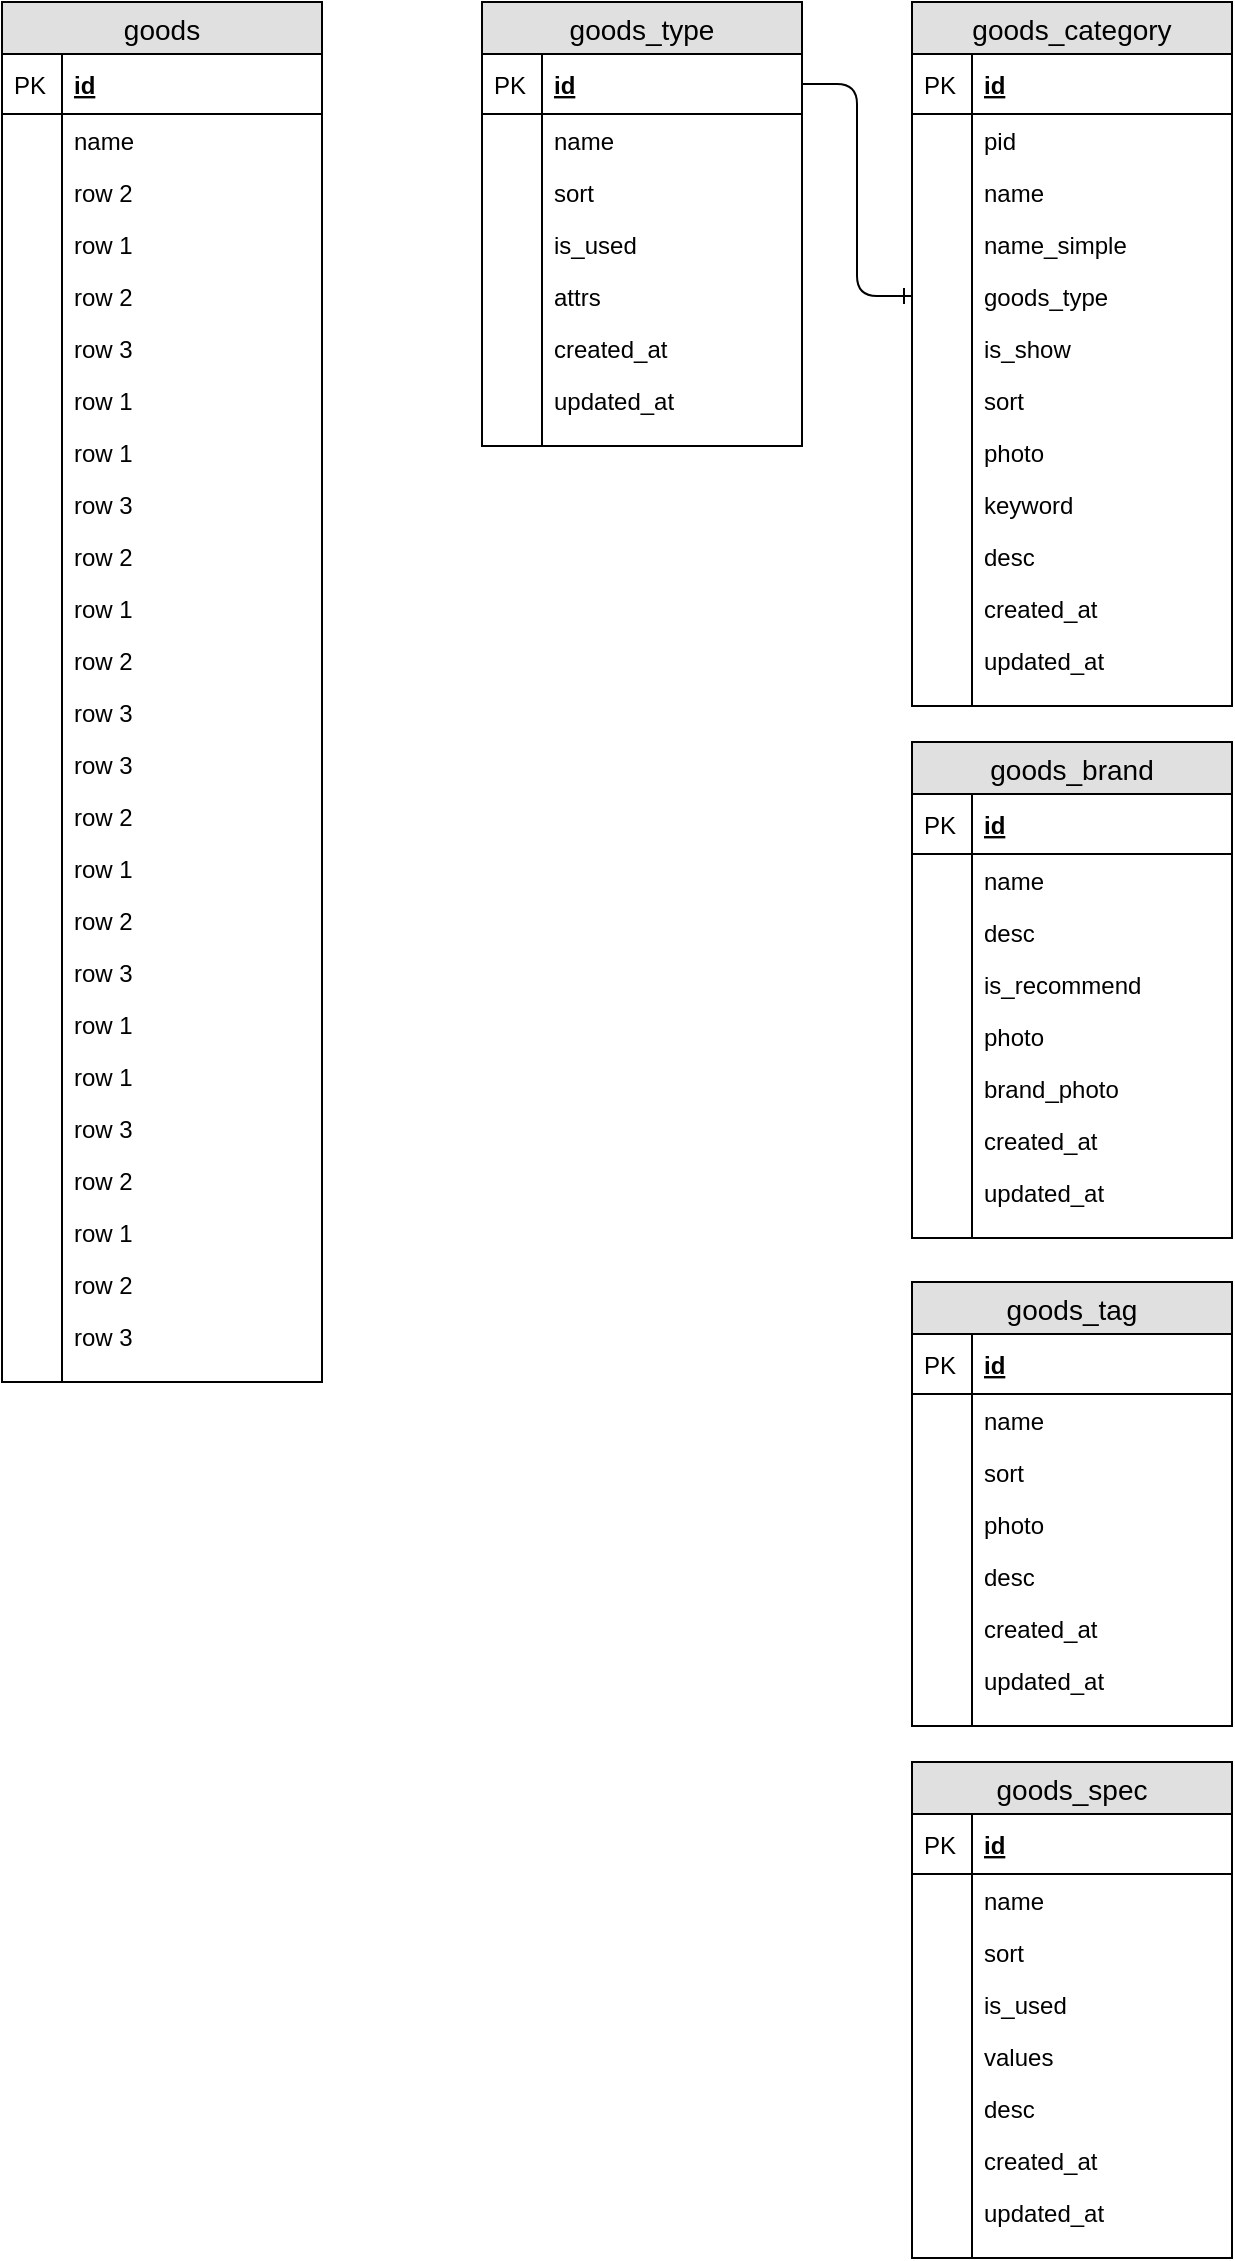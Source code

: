 <mxfile version="10.7.5" type="github"><diagram id="UWsbK4zWMXOetp3OniQC" name="Page-1"><mxGraphModel dx="2038" dy="1133" grid="1" gridSize="10" guides="1" tooltips="1" connect="1" arrows="1" fold="1" page="1" pageScale="1" pageWidth="827" pageHeight="1169" math="0" shadow="0"><root><mxCell id="0"/><mxCell id="1" parent="0"/><mxCell id="0C8YB0pioImRpFyu9dRw-1" value="goods_category" style="swimlane;fontStyle=0;childLayout=stackLayout;horizontal=1;startSize=26;fillColor=#e0e0e0;horizontalStack=0;resizeParent=1;resizeParentMax=0;resizeLast=0;collapsible=1;marginBottom=0;swimlaneFillColor=#ffffff;align=center;fontSize=14;" vertex="1" parent="1"><mxGeometry x="655" y="19" width="160" height="352" as="geometry"/></mxCell><mxCell id="0C8YB0pioImRpFyu9dRw-2" value="id" style="shape=partialRectangle;top=0;left=0;right=0;bottom=1;align=left;verticalAlign=middle;fillColor=none;spacingLeft=34;spacingRight=4;overflow=hidden;rotatable=0;points=[[0,0.5],[1,0.5]];portConstraint=eastwest;dropTarget=0;fontStyle=5;fontSize=12;" vertex="1" parent="0C8YB0pioImRpFyu9dRw-1"><mxGeometry y="26" width="160" height="30" as="geometry"/></mxCell><mxCell id="0C8YB0pioImRpFyu9dRw-3" value="PK" style="shape=partialRectangle;top=0;left=0;bottom=0;fillColor=none;align=left;verticalAlign=middle;spacingLeft=4;spacingRight=4;overflow=hidden;rotatable=0;points=[];portConstraint=eastwest;part=1;fontSize=12;" vertex="1" connectable="0" parent="0C8YB0pioImRpFyu9dRw-2"><mxGeometry width="30" height="30" as="geometry"/></mxCell><mxCell id="0C8YB0pioImRpFyu9dRw-4" value="pid" style="shape=partialRectangle;top=0;left=0;right=0;bottom=0;align=left;verticalAlign=top;fillColor=none;spacingLeft=34;spacingRight=4;overflow=hidden;rotatable=0;points=[[0,0.5],[1,0.5]];portConstraint=eastwest;dropTarget=0;fontSize=12;" vertex="1" parent="0C8YB0pioImRpFyu9dRw-1"><mxGeometry y="56" width="160" height="26" as="geometry"/></mxCell><mxCell id="0C8YB0pioImRpFyu9dRw-5" value="" style="shape=partialRectangle;top=0;left=0;bottom=0;fillColor=none;align=left;verticalAlign=top;spacingLeft=4;spacingRight=4;overflow=hidden;rotatable=0;points=[];portConstraint=eastwest;part=1;fontSize=12;" vertex="1" connectable="0" parent="0C8YB0pioImRpFyu9dRw-4"><mxGeometry width="30" height="26" as="geometry"/></mxCell><mxCell id="0C8YB0pioImRpFyu9dRw-12" value="name" style="shape=partialRectangle;top=0;left=0;right=0;bottom=0;align=left;verticalAlign=top;fillColor=none;spacingLeft=34;spacingRight=4;overflow=hidden;rotatable=0;points=[[0,0.5],[1,0.5]];portConstraint=eastwest;dropTarget=0;fontSize=12;" vertex="1" parent="0C8YB0pioImRpFyu9dRw-1"><mxGeometry y="82" width="160" height="26" as="geometry"/></mxCell><mxCell id="0C8YB0pioImRpFyu9dRw-13" value="" style="shape=partialRectangle;top=0;left=0;bottom=0;fillColor=none;align=left;verticalAlign=top;spacingLeft=4;spacingRight=4;overflow=hidden;rotatable=0;points=[];portConstraint=eastwest;part=1;fontSize=12;" vertex="1" connectable="0" parent="0C8YB0pioImRpFyu9dRw-12"><mxGeometry width="30" height="26" as="geometry"/></mxCell><mxCell id="0C8YB0pioImRpFyu9dRw-18" value="name_simple" style="shape=partialRectangle;top=0;left=0;right=0;bottom=0;align=left;verticalAlign=top;fillColor=none;spacingLeft=34;spacingRight=4;overflow=hidden;rotatable=0;points=[[0,0.5],[1,0.5]];portConstraint=eastwest;dropTarget=0;fontSize=12;" vertex="1" parent="0C8YB0pioImRpFyu9dRw-1"><mxGeometry y="108" width="160" height="26" as="geometry"/></mxCell><mxCell id="0C8YB0pioImRpFyu9dRw-19" value="" style="shape=partialRectangle;top=0;left=0;bottom=0;fillColor=none;align=left;verticalAlign=top;spacingLeft=4;spacingRight=4;overflow=hidden;rotatable=0;points=[];portConstraint=eastwest;part=1;fontSize=12;" vertex="1" connectable="0" parent="0C8YB0pioImRpFyu9dRw-18"><mxGeometry width="30" height="26" as="geometry"/></mxCell><mxCell id="0C8YB0pioImRpFyu9dRw-20" value="goods_type" style="shape=partialRectangle;top=0;left=0;right=0;bottom=0;align=left;verticalAlign=top;fillColor=none;spacingLeft=34;spacingRight=4;overflow=hidden;rotatable=0;points=[[0,0.5],[1,0.5]];portConstraint=eastwest;dropTarget=0;fontSize=12;" vertex="1" parent="0C8YB0pioImRpFyu9dRw-1"><mxGeometry y="134" width="160" height="26" as="geometry"/></mxCell><mxCell id="0C8YB0pioImRpFyu9dRw-21" value="" style="shape=partialRectangle;top=0;left=0;bottom=0;fillColor=none;align=left;verticalAlign=top;spacingLeft=4;spacingRight=4;overflow=hidden;rotatable=0;points=[];portConstraint=eastwest;part=1;fontSize=12;" vertex="1" connectable="0" parent="0C8YB0pioImRpFyu9dRw-20"><mxGeometry width="30" height="26" as="geometry"/></mxCell><mxCell id="0C8YB0pioImRpFyu9dRw-26" value="is_show" style="shape=partialRectangle;top=0;left=0;right=0;bottom=0;align=left;verticalAlign=top;fillColor=none;spacingLeft=34;spacingRight=4;overflow=hidden;rotatable=0;points=[[0,0.5],[1,0.5]];portConstraint=eastwest;dropTarget=0;fontSize=12;" vertex="1" parent="0C8YB0pioImRpFyu9dRw-1"><mxGeometry y="160" width="160" height="26" as="geometry"/></mxCell><mxCell id="0C8YB0pioImRpFyu9dRw-27" value="" style="shape=partialRectangle;top=0;left=0;bottom=0;fillColor=none;align=left;verticalAlign=top;spacingLeft=4;spacingRight=4;overflow=hidden;rotatable=0;points=[];portConstraint=eastwest;part=1;fontSize=12;" vertex="1" connectable="0" parent="0C8YB0pioImRpFyu9dRw-26"><mxGeometry width="30" height="26" as="geometry"/></mxCell><mxCell id="0C8YB0pioImRpFyu9dRw-24" value="sort" style="shape=partialRectangle;top=0;left=0;right=0;bottom=0;align=left;verticalAlign=top;fillColor=none;spacingLeft=34;spacingRight=4;overflow=hidden;rotatable=0;points=[[0,0.5],[1,0.5]];portConstraint=eastwest;dropTarget=0;fontSize=12;" vertex="1" parent="0C8YB0pioImRpFyu9dRw-1"><mxGeometry y="186" width="160" height="26" as="geometry"/></mxCell><mxCell id="0C8YB0pioImRpFyu9dRw-25" value="" style="shape=partialRectangle;top=0;left=0;bottom=0;fillColor=none;align=left;verticalAlign=top;spacingLeft=4;spacingRight=4;overflow=hidden;rotatable=0;points=[];portConstraint=eastwest;part=1;fontSize=12;" vertex="1" connectable="0" parent="0C8YB0pioImRpFyu9dRw-24"><mxGeometry width="30" height="26" as="geometry"/></mxCell><mxCell id="0C8YB0pioImRpFyu9dRw-22" value="photo" style="shape=partialRectangle;top=0;left=0;right=0;bottom=0;align=left;verticalAlign=top;fillColor=none;spacingLeft=34;spacingRight=4;overflow=hidden;rotatable=0;points=[[0,0.5],[1,0.5]];portConstraint=eastwest;dropTarget=0;fontSize=12;" vertex="1" parent="0C8YB0pioImRpFyu9dRw-1"><mxGeometry y="212" width="160" height="26" as="geometry"/></mxCell><mxCell id="0C8YB0pioImRpFyu9dRw-23" value="" style="shape=partialRectangle;top=0;left=0;bottom=0;fillColor=none;align=left;verticalAlign=top;spacingLeft=4;spacingRight=4;overflow=hidden;rotatable=0;points=[];portConstraint=eastwest;part=1;fontSize=12;" vertex="1" connectable="0" parent="0C8YB0pioImRpFyu9dRw-22"><mxGeometry width="30" height="26" as="geometry"/></mxCell><mxCell id="0C8YB0pioImRpFyu9dRw-16" value="keyword" style="shape=partialRectangle;top=0;left=0;right=0;bottom=0;align=left;verticalAlign=top;fillColor=none;spacingLeft=34;spacingRight=4;overflow=hidden;rotatable=0;points=[[0,0.5],[1,0.5]];portConstraint=eastwest;dropTarget=0;fontSize=12;" vertex="1" parent="0C8YB0pioImRpFyu9dRw-1"><mxGeometry y="238" width="160" height="26" as="geometry"/></mxCell><mxCell id="0C8YB0pioImRpFyu9dRw-17" value="" style="shape=partialRectangle;top=0;left=0;bottom=0;fillColor=none;align=left;verticalAlign=top;spacingLeft=4;spacingRight=4;overflow=hidden;rotatable=0;points=[];portConstraint=eastwest;part=1;fontSize=12;" vertex="1" connectable="0" parent="0C8YB0pioImRpFyu9dRw-16"><mxGeometry width="30" height="26" as="geometry"/></mxCell><mxCell id="0C8YB0pioImRpFyu9dRw-14" value="desc" style="shape=partialRectangle;top=0;left=0;right=0;bottom=0;align=left;verticalAlign=top;fillColor=none;spacingLeft=34;spacingRight=4;overflow=hidden;rotatable=0;points=[[0,0.5],[1,0.5]];portConstraint=eastwest;dropTarget=0;fontSize=12;" vertex="1" parent="0C8YB0pioImRpFyu9dRw-1"><mxGeometry y="264" width="160" height="26" as="geometry"/></mxCell><mxCell id="0C8YB0pioImRpFyu9dRw-15" value="" style="shape=partialRectangle;top=0;left=0;bottom=0;fillColor=none;align=left;verticalAlign=top;spacingLeft=4;spacingRight=4;overflow=hidden;rotatable=0;points=[];portConstraint=eastwest;part=1;fontSize=12;" vertex="1" connectable="0" parent="0C8YB0pioImRpFyu9dRw-14"><mxGeometry width="30" height="26" as="geometry"/></mxCell><mxCell id="0C8YB0pioImRpFyu9dRw-6" value="created_at" style="shape=partialRectangle;top=0;left=0;right=0;bottom=0;align=left;verticalAlign=top;fillColor=none;spacingLeft=34;spacingRight=4;overflow=hidden;rotatable=0;points=[[0,0.5],[1,0.5]];portConstraint=eastwest;dropTarget=0;fontSize=12;" vertex="1" parent="0C8YB0pioImRpFyu9dRw-1"><mxGeometry y="290" width="160" height="26" as="geometry"/></mxCell><mxCell id="0C8YB0pioImRpFyu9dRw-7" value="" style="shape=partialRectangle;top=0;left=0;bottom=0;fillColor=none;align=left;verticalAlign=top;spacingLeft=4;spacingRight=4;overflow=hidden;rotatable=0;points=[];portConstraint=eastwest;part=1;fontSize=12;" vertex="1" connectable="0" parent="0C8YB0pioImRpFyu9dRw-6"><mxGeometry width="30" height="26" as="geometry"/></mxCell><mxCell id="0C8YB0pioImRpFyu9dRw-8" value="updated_at" style="shape=partialRectangle;top=0;left=0;right=0;bottom=0;align=left;verticalAlign=top;fillColor=none;spacingLeft=34;spacingRight=4;overflow=hidden;rotatable=0;points=[[0,0.5],[1,0.5]];portConstraint=eastwest;dropTarget=0;fontSize=12;" vertex="1" parent="0C8YB0pioImRpFyu9dRw-1"><mxGeometry y="316" width="160" height="26" as="geometry"/></mxCell><mxCell id="0C8YB0pioImRpFyu9dRw-9" value="" style="shape=partialRectangle;top=0;left=0;bottom=0;fillColor=none;align=left;verticalAlign=top;spacingLeft=4;spacingRight=4;overflow=hidden;rotatable=0;points=[];portConstraint=eastwest;part=1;fontSize=12;" vertex="1" connectable="0" parent="0C8YB0pioImRpFyu9dRw-8"><mxGeometry width="30" height="26" as="geometry"/></mxCell><mxCell id="0C8YB0pioImRpFyu9dRw-10" value="" style="shape=partialRectangle;top=0;left=0;right=0;bottom=0;align=left;verticalAlign=top;fillColor=none;spacingLeft=34;spacingRight=4;overflow=hidden;rotatable=0;points=[[0,0.5],[1,0.5]];portConstraint=eastwest;dropTarget=0;fontSize=12;" vertex="1" parent="0C8YB0pioImRpFyu9dRw-1"><mxGeometry y="342" width="160" height="10" as="geometry"/></mxCell><mxCell id="0C8YB0pioImRpFyu9dRw-11" value="" style="shape=partialRectangle;top=0;left=0;bottom=0;fillColor=none;align=left;verticalAlign=top;spacingLeft=4;spacingRight=4;overflow=hidden;rotatable=0;points=[];portConstraint=eastwest;part=1;fontSize=12;" vertex="1" connectable="0" parent="0C8YB0pioImRpFyu9dRw-10"><mxGeometry width="30" height="10" as="geometry"/></mxCell><mxCell id="0C8YB0pioImRpFyu9dRw-28" value="goods_brand" style="swimlane;fontStyle=0;childLayout=stackLayout;horizontal=1;startSize=26;fillColor=#e0e0e0;horizontalStack=0;resizeParent=1;resizeParentMax=0;resizeLast=0;collapsible=1;marginBottom=0;swimlaneFillColor=#ffffff;align=center;fontSize=14;" vertex="1" parent="1"><mxGeometry x="655" y="389" width="160" height="248" as="geometry"/></mxCell><mxCell id="0C8YB0pioImRpFyu9dRw-29" value="id" style="shape=partialRectangle;top=0;left=0;right=0;bottom=1;align=left;verticalAlign=middle;fillColor=none;spacingLeft=34;spacingRight=4;overflow=hidden;rotatable=0;points=[[0,0.5],[1,0.5]];portConstraint=eastwest;dropTarget=0;fontStyle=5;fontSize=12;" vertex="1" parent="0C8YB0pioImRpFyu9dRw-28"><mxGeometry y="26" width="160" height="30" as="geometry"/></mxCell><mxCell id="0C8YB0pioImRpFyu9dRw-30" value="PK" style="shape=partialRectangle;top=0;left=0;bottom=0;fillColor=none;align=left;verticalAlign=middle;spacingLeft=4;spacingRight=4;overflow=hidden;rotatable=0;points=[];portConstraint=eastwest;part=1;fontSize=12;" vertex="1" connectable="0" parent="0C8YB0pioImRpFyu9dRw-29"><mxGeometry width="30" height="30" as="geometry"/></mxCell><mxCell id="0C8YB0pioImRpFyu9dRw-31" value="name" style="shape=partialRectangle;top=0;left=0;right=0;bottom=0;align=left;verticalAlign=top;fillColor=none;spacingLeft=34;spacingRight=4;overflow=hidden;rotatable=0;points=[[0,0.5],[1,0.5]];portConstraint=eastwest;dropTarget=0;fontSize=12;" vertex="1" parent="0C8YB0pioImRpFyu9dRw-28"><mxGeometry y="56" width="160" height="26" as="geometry"/></mxCell><mxCell id="0C8YB0pioImRpFyu9dRw-32" value="" style="shape=partialRectangle;top=0;left=0;bottom=0;fillColor=none;align=left;verticalAlign=top;spacingLeft=4;spacingRight=4;overflow=hidden;rotatable=0;points=[];portConstraint=eastwest;part=1;fontSize=12;" vertex="1" connectable="0" parent="0C8YB0pioImRpFyu9dRw-31"><mxGeometry width="30" height="26" as="geometry"/></mxCell><mxCell id="0C8YB0pioImRpFyu9dRw-39" value="desc" style="shape=partialRectangle;top=0;left=0;right=0;bottom=0;align=left;verticalAlign=top;fillColor=none;spacingLeft=34;spacingRight=4;overflow=hidden;rotatable=0;points=[[0,0.5],[1,0.5]];portConstraint=eastwest;dropTarget=0;fontSize=12;" vertex="1" parent="0C8YB0pioImRpFyu9dRw-28"><mxGeometry y="82" width="160" height="26" as="geometry"/></mxCell><mxCell id="0C8YB0pioImRpFyu9dRw-40" value="" style="shape=partialRectangle;top=0;left=0;bottom=0;fillColor=none;align=left;verticalAlign=top;spacingLeft=4;spacingRight=4;overflow=hidden;rotatable=0;points=[];portConstraint=eastwest;part=1;fontSize=12;" vertex="1" connectable="0" parent="0C8YB0pioImRpFyu9dRw-39"><mxGeometry width="30" height="26" as="geometry"/></mxCell><mxCell id="0C8YB0pioImRpFyu9dRw-41" value="is_recommend" style="shape=partialRectangle;top=0;left=0;right=0;bottom=0;align=left;verticalAlign=top;fillColor=none;spacingLeft=34;spacingRight=4;overflow=hidden;rotatable=0;points=[[0,0.5],[1,0.5]];portConstraint=eastwest;dropTarget=0;fontSize=12;" vertex="1" parent="0C8YB0pioImRpFyu9dRw-28"><mxGeometry y="108" width="160" height="26" as="geometry"/></mxCell><mxCell id="0C8YB0pioImRpFyu9dRw-42" value="" style="shape=partialRectangle;top=0;left=0;bottom=0;fillColor=none;align=left;verticalAlign=top;spacingLeft=4;spacingRight=4;overflow=hidden;rotatable=0;points=[];portConstraint=eastwest;part=1;fontSize=12;" vertex="1" connectable="0" parent="0C8YB0pioImRpFyu9dRw-41"><mxGeometry width="30" height="26" as="geometry"/></mxCell><mxCell id="0C8YB0pioImRpFyu9dRw-43" value="photo" style="shape=partialRectangle;top=0;left=0;right=0;bottom=0;align=left;verticalAlign=top;fillColor=none;spacingLeft=34;spacingRight=4;overflow=hidden;rotatable=0;points=[[0,0.5],[1,0.5]];portConstraint=eastwest;dropTarget=0;fontSize=12;" vertex="1" parent="0C8YB0pioImRpFyu9dRw-28"><mxGeometry y="134" width="160" height="26" as="geometry"/></mxCell><mxCell id="0C8YB0pioImRpFyu9dRw-44" value="" style="shape=partialRectangle;top=0;left=0;bottom=0;fillColor=none;align=left;verticalAlign=top;spacingLeft=4;spacingRight=4;overflow=hidden;rotatable=0;points=[];portConstraint=eastwest;part=1;fontSize=12;" vertex="1" connectable="0" parent="0C8YB0pioImRpFyu9dRw-43"><mxGeometry width="30" height="26" as="geometry"/></mxCell><mxCell id="0C8YB0pioImRpFyu9dRw-45" value="brand_photo" style="shape=partialRectangle;top=0;left=0;right=0;bottom=0;align=left;verticalAlign=top;fillColor=none;spacingLeft=34;spacingRight=4;overflow=hidden;rotatable=0;points=[[0,0.5],[1,0.5]];portConstraint=eastwest;dropTarget=0;fontSize=12;" vertex="1" parent="0C8YB0pioImRpFyu9dRw-28"><mxGeometry y="160" width="160" height="26" as="geometry"/></mxCell><mxCell id="0C8YB0pioImRpFyu9dRw-46" value="" style="shape=partialRectangle;top=0;left=0;bottom=0;fillColor=none;align=left;verticalAlign=top;spacingLeft=4;spacingRight=4;overflow=hidden;rotatable=0;points=[];portConstraint=eastwest;part=1;fontSize=12;" vertex="1" connectable="0" parent="0C8YB0pioImRpFyu9dRw-45"><mxGeometry width="30" height="26" as="geometry"/></mxCell><mxCell id="0C8YB0pioImRpFyu9dRw-33" value="created_at" style="shape=partialRectangle;top=0;left=0;right=0;bottom=0;align=left;verticalAlign=top;fillColor=none;spacingLeft=34;spacingRight=4;overflow=hidden;rotatable=0;points=[[0,0.5],[1,0.5]];portConstraint=eastwest;dropTarget=0;fontSize=12;" vertex="1" parent="0C8YB0pioImRpFyu9dRw-28"><mxGeometry y="186" width="160" height="26" as="geometry"/></mxCell><mxCell id="0C8YB0pioImRpFyu9dRw-34" value="" style="shape=partialRectangle;top=0;left=0;bottom=0;fillColor=none;align=left;verticalAlign=top;spacingLeft=4;spacingRight=4;overflow=hidden;rotatable=0;points=[];portConstraint=eastwest;part=1;fontSize=12;" vertex="1" connectable="0" parent="0C8YB0pioImRpFyu9dRw-33"><mxGeometry width="30" height="26" as="geometry"/></mxCell><mxCell id="0C8YB0pioImRpFyu9dRw-35" value="updated_at" style="shape=partialRectangle;top=0;left=0;right=0;bottom=0;align=left;verticalAlign=top;fillColor=none;spacingLeft=34;spacingRight=4;overflow=hidden;rotatable=0;points=[[0,0.5],[1,0.5]];portConstraint=eastwest;dropTarget=0;fontSize=12;" vertex="1" parent="0C8YB0pioImRpFyu9dRw-28"><mxGeometry y="212" width="160" height="26" as="geometry"/></mxCell><mxCell id="0C8YB0pioImRpFyu9dRw-36" value="" style="shape=partialRectangle;top=0;left=0;bottom=0;fillColor=none;align=left;verticalAlign=top;spacingLeft=4;spacingRight=4;overflow=hidden;rotatable=0;points=[];portConstraint=eastwest;part=1;fontSize=12;" vertex="1" connectable="0" parent="0C8YB0pioImRpFyu9dRw-35"><mxGeometry width="30" height="26" as="geometry"/></mxCell><mxCell id="0C8YB0pioImRpFyu9dRw-37" value="" style="shape=partialRectangle;top=0;left=0;right=0;bottom=0;align=left;verticalAlign=top;fillColor=none;spacingLeft=34;spacingRight=4;overflow=hidden;rotatable=0;points=[[0,0.5],[1,0.5]];portConstraint=eastwest;dropTarget=0;fontSize=12;" vertex="1" parent="0C8YB0pioImRpFyu9dRw-28"><mxGeometry y="238" width="160" height="10" as="geometry"/></mxCell><mxCell id="0C8YB0pioImRpFyu9dRw-38" value="" style="shape=partialRectangle;top=0;left=0;bottom=0;fillColor=none;align=left;verticalAlign=top;spacingLeft=4;spacingRight=4;overflow=hidden;rotatable=0;points=[];portConstraint=eastwest;part=1;fontSize=12;" vertex="1" connectable="0" parent="0C8YB0pioImRpFyu9dRw-37"><mxGeometry width="30" height="10" as="geometry"/></mxCell><mxCell id="0C8YB0pioImRpFyu9dRw-47" value="goods_tag" style="swimlane;fontStyle=0;childLayout=stackLayout;horizontal=1;startSize=26;fillColor=#e0e0e0;horizontalStack=0;resizeParent=1;resizeParentMax=0;resizeLast=0;collapsible=1;marginBottom=0;swimlaneFillColor=#ffffff;align=center;fontSize=14;" vertex="1" parent="1"><mxGeometry x="655" y="659" width="160" height="222" as="geometry"/></mxCell><mxCell id="0C8YB0pioImRpFyu9dRw-48" value="id" style="shape=partialRectangle;top=0;left=0;right=0;bottom=1;align=left;verticalAlign=middle;fillColor=none;spacingLeft=34;spacingRight=4;overflow=hidden;rotatable=0;points=[[0,0.5],[1,0.5]];portConstraint=eastwest;dropTarget=0;fontStyle=5;fontSize=12;" vertex="1" parent="0C8YB0pioImRpFyu9dRw-47"><mxGeometry y="26" width="160" height="30" as="geometry"/></mxCell><mxCell id="0C8YB0pioImRpFyu9dRw-49" value="PK" style="shape=partialRectangle;top=0;left=0;bottom=0;fillColor=none;align=left;verticalAlign=middle;spacingLeft=4;spacingRight=4;overflow=hidden;rotatable=0;points=[];portConstraint=eastwest;part=1;fontSize=12;" vertex="1" connectable="0" parent="0C8YB0pioImRpFyu9dRw-48"><mxGeometry width="30" height="30" as="geometry"/></mxCell><mxCell id="0C8YB0pioImRpFyu9dRw-50" value="name" style="shape=partialRectangle;top=0;left=0;right=0;bottom=0;align=left;verticalAlign=top;fillColor=none;spacingLeft=34;spacingRight=4;overflow=hidden;rotatable=0;points=[[0,0.5],[1,0.5]];portConstraint=eastwest;dropTarget=0;fontSize=12;" vertex="1" parent="0C8YB0pioImRpFyu9dRw-47"><mxGeometry y="56" width="160" height="26" as="geometry"/></mxCell><mxCell id="0C8YB0pioImRpFyu9dRw-51" value="" style="shape=partialRectangle;top=0;left=0;bottom=0;fillColor=none;align=left;verticalAlign=top;spacingLeft=4;spacingRight=4;overflow=hidden;rotatable=0;points=[];portConstraint=eastwest;part=1;fontSize=12;" vertex="1" connectable="0" parent="0C8YB0pioImRpFyu9dRw-50"><mxGeometry width="30" height="26" as="geometry"/></mxCell><mxCell id="0C8YB0pioImRpFyu9dRw-52" value="sort" style="shape=partialRectangle;top=0;left=0;right=0;bottom=0;align=left;verticalAlign=top;fillColor=none;spacingLeft=34;spacingRight=4;overflow=hidden;rotatable=0;points=[[0,0.5],[1,0.5]];portConstraint=eastwest;dropTarget=0;fontSize=12;" vertex="1" parent="0C8YB0pioImRpFyu9dRw-47"><mxGeometry y="82" width="160" height="26" as="geometry"/></mxCell><mxCell id="0C8YB0pioImRpFyu9dRw-53" value="" style="shape=partialRectangle;top=0;left=0;bottom=0;fillColor=none;align=left;verticalAlign=top;spacingLeft=4;spacingRight=4;overflow=hidden;rotatable=0;points=[];portConstraint=eastwest;part=1;fontSize=12;" vertex="1" connectable="0" parent="0C8YB0pioImRpFyu9dRw-52"><mxGeometry width="30" height="26" as="geometry"/></mxCell><mxCell id="0C8YB0pioImRpFyu9dRw-60" value="photo" style="shape=partialRectangle;top=0;left=0;right=0;bottom=0;align=left;verticalAlign=top;fillColor=none;spacingLeft=34;spacingRight=4;overflow=hidden;rotatable=0;points=[[0,0.5],[1,0.5]];portConstraint=eastwest;dropTarget=0;fontSize=12;" vertex="1" parent="0C8YB0pioImRpFyu9dRw-47"><mxGeometry y="108" width="160" height="26" as="geometry"/></mxCell><mxCell id="0C8YB0pioImRpFyu9dRw-61" value="" style="shape=partialRectangle;top=0;left=0;bottom=0;fillColor=none;align=left;verticalAlign=top;spacingLeft=4;spacingRight=4;overflow=hidden;rotatable=0;points=[];portConstraint=eastwest;part=1;fontSize=12;" vertex="1" connectable="0" parent="0C8YB0pioImRpFyu9dRw-60"><mxGeometry width="30" height="26" as="geometry"/></mxCell><mxCell id="0C8YB0pioImRpFyu9dRw-62" value="desc" style="shape=partialRectangle;top=0;left=0;right=0;bottom=0;align=left;verticalAlign=top;fillColor=none;spacingLeft=34;spacingRight=4;overflow=hidden;rotatable=0;points=[[0,0.5],[1,0.5]];portConstraint=eastwest;dropTarget=0;fontSize=12;" vertex="1" parent="0C8YB0pioImRpFyu9dRw-47"><mxGeometry y="134" width="160" height="26" as="geometry"/></mxCell><mxCell id="0C8YB0pioImRpFyu9dRw-63" value="" style="shape=partialRectangle;top=0;left=0;bottom=0;fillColor=none;align=left;verticalAlign=top;spacingLeft=4;spacingRight=4;overflow=hidden;rotatable=0;points=[];portConstraint=eastwest;part=1;fontSize=12;" vertex="1" connectable="0" parent="0C8YB0pioImRpFyu9dRw-62"><mxGeometry width="30" height="26" as="geometry"/></mxCell><mxCell id="0C8YB0pioImRpFyu9dRw-58" value="created_at" style="shape=partialRectangle;top=0;left=0;right=0;bottom=0;align=left;verticalAlign=top;fillColor=none;spacingLeft=34;spacingRight=4;overflow=hidden;rotatable=0;points=[[0,0.5],[1,0.5]];portConstraint=eastwest;dropTarget=0;fontSize=12;" vertex="1" parent="0C8YB0pioImRpFyu9dRw-47"><mxGeometry y="160" width="160" height="26" as="geometry"/></mxCell><mxCell id="0C8YB0pioImRpFyu9dRw-59" value="" style="shape=partialRectangle;top=0;left=0;bottom=0;fillColor=none;align=left;verticalAlign=top;spacingLeft=4;spacingRight=4;overflow=hidden;rotatable=0;points=[];portConstraint=eastwest;part=1;fontSize=12;" vertex="1" connectable="0" parent="0C8YB0pioImRpFyu9dRw-58"><mxGeometry width="30" height="26" as="geometry"/></mxCell><mxCell id="0C8YB0pioImRpFyu9dRw-54" value="updated_at" style="shape=partialRectangle;top=0;left=0;right=0;bottom=0;align=left;verticalAlign=top;fillColor=none;spacingLeft=34;spacingRight=4;overflow=hidden;rotatable=0;points=[[0,0.5],[1,0.5]];portConstraint=eastwest;dropTarget=0;fontSize=12;" vertex="1" parent="0C8YB0pioImRpFyu9dRw-47"><mxGeometry y="186" width="160" height="26" as="geometry"/></mxCell><mxCell id="0C8YB0pioImRpFyu9dRw-55" value="" style="shape=partialRectangle;top=0;left=0;bottom=0;fillColor=none;align=left;verticalAlign=top;spacingLeft=4;spacingRight=4;overflow=hidden;rotatable=0;points=[];portConstraint=eastwest;part=1;fontSize=12;" vertex="1" connectable="0" parent="0C8YB0pioImRpFyu9dRw-54"><mxGeometry width="30" height="26" as="geometry"/></mxCell><mxCell id="0C8YB0pioImRpFyu9dRw-56" value="" style="shape=partialRectangle;top=0;left=0;right=0;bottom=0;align=left;verticalAlign=top;fillColor=none;spacingLeft=34;spacingRight=4;overflow=hidden;rotatable=0;points=[[0,0.5],[1,0.5]];portConstraint=eastwest;dropTarget=0;fontSize=12;" vertex="1" parent="0C8YB0pioImRpFyu9dRw-47"><mxGeometry y="212" width="160" height="10" as="geometry"/></mxCell><mxCell id="0C8YB0pioImRpFyu9dRw-57" value="" style="shape=partialRectangle;top=0;left=0;bottom=0;fillColor=none;align=left;verticalAlign=top;spacingLeft=4;spacingRight=4;overflow=hidden;rotatable=0;points=[];portConstraint=eastwest;part=1;fontSize=12;" vertex="1" connectable="0" parent="0C8YB0pioImRpFyu9dRw-56"><mxGeometry width="30" height="10" as="geometry"/></mxCell><mxCell id="0C8YB0pioImRpFyu9dRw-64" value="goods_spec" style="swimlane;fontStyle=0;childLayout=stackLayout;horizontal=1;startSize=26;fillColor=#e0e0e0;horizontalStack=0;resizeParent=1;resizeParentMax=0;resizeLast=0;collapsible=1;marginBottom=0;swimlaneFillColor=#ffffff;align=center;fontSize=14;" vertex="1" parent="1"><mxGeometry x="655" y="899" width="160" height="248" as="geometry"/></mxCell><mxCell id="0C8YB0pioImRpFyu9dRw-65" value="id" style="shape=partialRectangle;top=0;left=0;right=0;bottom=1;align=left;verticalAlign=middle;fillColor=none;spacingLeft=34;spacingRight=4;overflow=hidden;rotatable=0;points=[[0,0.5],[1,0.5]];portConstraint=eastwest;dropTarget=0;fontStyle=5;fontSize=12;" vertex="1" parent="0C8YB0pioImRpFyu9dRw-64"><mxGeometry y="26" width="160" height="30" as="geometry"/></mxCell><mxCell id="0C8YB0pioImRpFyu9dRw-66" value="PK" style="shape=partialRectangle;top=0;left=0;bottom=0;fillColor=none;align=left;verticalAlign=middle;spacingLeft=4;spacingRight=4;overflow=hidden;rotatable=0;points=[];portConstraint=eastwest;part=1;fontSize=12;" vertex="1" connectable="0" parent="0C8YB0pioImRpFyu9dRw-65"><mxGeometry width="30" height="30" as="geometry"/></mxCell><mxCell id="0C8YB0pioImRpFyu9dRw-67" value="name" style="shape=partialRectangle;top=0;left=0;right=0;bottom=0;align=left;verticalAlign=top;fillColor=none;spacingLeft=34;spacingRight=4;overflow=hidden;rotatable=0;points=[[0,0.5],[1,0.5]];portConstraint=eastwest;dropTarget=0;fontSize=12;" vertex="1" parent="0C8YB0pioImRpFyu9dRw-64"><mxGeometry y="56" width="160" height="26" as="geometry"/></mxCell><mxCell id="0C8YB0pioImRpFyu9dRw-68" value="" style="shape=partialRectangle;top=0;left=0;bottom=0;fillColor=none;align=left;verticalAlign=top;spacingLeft=4;spacingRight=4;overflow=hidden;rotatable=0;points=[];portConstraint=eastwest;part=1;fontSize=12;" vertex="1" connectable="0" parent="0C8YB0pioImRpFyu9dRw-67"><mxGeometry width="30" height="26" as="geometry"/></mxCell><mxCell id="0C8YB0pioImRpFyu9dRw-75" value="sort" style="shape=partialRectangle;top=0;left=0;right=0;bottom=0;align=left;verticalAlign=top;fillColor=none;spacingLeft=34;spacingRight=4;overflow=hidden;rotatable=0;points=[[0,0.5],[1,0.5]];portConstraint=eastwest;dropTarget=0;fontSize=12;" vertex="1" parent="0C8YB0pioImRpFyu9dRw-64"><mxGeometry y="82" width="160" height="26" as="geometry"/></mxCell><mxCell id="0C8YB0pioImRpFyu9dRw-76" value="" style="shape=partialRectangle;top=0;left=0;bottom=0;fillColor=none;align=left;verticalAlign=top;spacingLeft=4;spacingRight=4;overflow=hidden;rotatable=0;points=[];portConstraint=eastwest;part=1;fontSize=12;" vertex="1" connectable="0" parent="0C8YB0pioImRpFyu9dRw-75"><mxGeometry width="30" height="26" as="geometry"/></mxCell><mxCell id="0C8YB0pioImRpFyu9dRw-79" value="is_used" style="shape=partialRectangle;top=0;left=0;right=0;bottom=0;align=left;verticalAlign=top;fillColor=none;spacingLeft=34;spacingRight=4;overflow=hidden;rotatable=0;points=[[0,0.5],[1,0.5]];portConstraint=eastwest;dropTarget=0;fontSize=12;" vertex="1" parent="0C8YB0pioImRpFyu9dRw-64"><mxGeometry y="108" width="160" height="26" as="geometry"/></mxCell><mxCell id="0C8YB0pioImRpFyu9dRw-80" value="" style="shape=partialRectangle;top=0;left=0;bottom=0;fillColor=none;align=left;verticalAlign=top;spacingLeft=4;spacingRight=4;overflow=hidden;rotatable=0;points=[];portConstraint=eastwest;part=1;fontSize=12;" vertex="1" connectable="0" parent="0C8YB0pioImRpFyu9dRw-79"><mxGeometry width="30" height="26" as="geometry"/></mxCell><mxCell id="0C8YB0pioImRpFyu9dRw-81" value="values" style="shape=partialRectangle;top=0;left=0;right=0;bottom=0;align=left;verticalAlign=top;fillColor=none;spacingLeft=34;spacingRight=4;overflow=hidden;rotatable=0;points=[[0,0.5],[1,0.5]];portConstraint=eastwest;dropTarget=0;fontSize=12;" vertex="1" parent="0C8YB0pioImRpFyu9dRw-64"><mxGeometry y="134" width="160" height="26" as="geometry"/></mxCell><mxCell id="0C8YB0pioImRpFyu9dRw-82" value="" style="shape=partialRectangle;top=0;left=0;bottom=0;fillColor=none;align=left;verticalAlign=top;spacingLeft=4;spacingRight=4;overflow=hidden;rotatable=0;points=[];portConstraint=eastwest;part=1;fontSize=12;" vertex="1" connectable="0" parent="0C8YB0pioImRpFyu9dRw-81"><mxGeometry width="30" height="26" as="geometry"/></mxCell><mxCell id="0C8YB0pioImRpFyu9dRw-77" value="desc" style="shape=partialRectangle;top=0;left=0;right=0;bottom=0;align=left;verticalAlign=top;fillColor=none;spacingLeft=34;spacingRight=4;overflow=hidden;rotatable=0;points=[[0,0.5],[1,0.5]];portConstraint=eastwest;dropTarget=0;fontSize=12;" vertex="1" parent="0C8YB0pioImRpFyu9dRw-64"><mxGeometry y="160" width="160" height="26" as="geometry"/></mxCell><mxCell id="0C8YB0pioImRpFyu9dRw-78" value="" style="shape=partialRectangle;top=0;left=0;bottom=0;fillColor=none;align=left;verticalAlign=top;spacingLeft=4;spacingRight=4;overflow=hidden;rotatable=0;points=[];portConstraint=eastwest;part=1;fontSize=12;" vertex="1" connectable="0" parent="0C8YB0pioImRpFyu9dRw-77"><mxGeometry width="30" height="26" as="geometry"/></mxCell><mxCell id="0C8YB0pioImRpFyu9dRw-69" value="created_at" style="shape=partialRectangle;top=0;left=0;right=0;bottom=0;align=left;verticalAlign=top;fillColor=none;spacingLeft=34;spacingRight=4;overflow=hidden;rotatable=0;points=[[0,0.5],[1,0.5]];portConstraint=eastwest;dropTarget=0;fontSize=12;" vertex="1" parent="0C8YB0pioImRpFyu9dRw-64"><mxGeometry y="186" width="160" height="26" as="geometry"/></mxCell><mxCell id="0C8YB0pioImRpFyu9dRw-70" value="" style="shape=partialRectangle;top=0;left=0;bottom=0;fillColor=none;align=left;verticalAlign=top;spacingLeft=4;spacingRight=4;overflow=hidden;rotatable=0;points=[];portConstraint=eastwest;part=1;fontSize=12;" vertex="1" connectable="0" parent="0C8YB0pioImRpFyu9dRw-69"><mxGeometry width="30" height="26" as="geometry"/></mxCell><mxCell id="0C8YB0pioImRpFyu9dRw-71" value="updated_at" style="shape=partialRectangle;top=0;left=0;right=0;bottom=0;align=left;verticalAlign=top;fillColor=none;spacingLeft=34;spacingRight=4;overflow=hidden;rotatable=0;points=[[0,0.5],[1,0.5]];portConstraint=eastwest;dropTarget=0;fontSize=12;" vertex="1" parent="0C8YB0pioImRpFyu9dRw-64"><mxGeometry y="212" width="160" height="26" as="geometry"/></mxCell><mxCell id="0C8YB0pioImRpFyu9dRw-72" value="" style="shape=partialRectangle;top=0;left=0;bottom=0;fillColor=none;align=left;verticalAlign=top;spacingLeft=4;spacingRight=4;overflow=hidden;rotatable=0;points=[];portConstraint=eastwest;part=1;fontSize=12;" vertex="1" connectable="0" parent="0C8YB0pioImRpFyu9dRw-71"><mxGeometry width="30" height="26" as="geometry"/></mxCell><mxCell id="0C8YB0pioImRpFyu9dRw-73" value="" style="shape=partialRectangle;top=0;left=0;right=0;bottom=0;align=left;verticalAlign=top;fillColor=none;spacingLeft=34;spacingRight=4;overflow=hidden;rotatable=0;points=[[0,0.5],[1,0.5]];portConstraint=eastwest;dropTarget=0;fontSize=12;" vertex="1" parent="0C8YB0pioImRpFyu9dRw-64"><mxGeometry y="238" width="160" height="10" as="geometry"/></mxCell><mxCell id="0C8YB0pioImRpFyu9dRw-74" value="" style="shape=partialRectangle;top=0;left=0;bottom=0;fillColor=none;align=left;verticalAlign=top;spacingLeft=4;spacingRight=4;overflow=hidden;rotatable=0;points=[];portConstraint=eastwest;part=1;fontSize=12;" vertex="1" connectable="0" parent="0C8YB0pioImRpFyu9dRw-73"><mxGeometry width="30" height="10" as="geometry"/></mxCell><mxCell id="0C8YB0pioImRpFyu9dRw-83" value="goods_type" style="swimlane;fontStyle=0;childLayout=stackLayout;horizontal=1;startSize=26;fillColor=#e0e0e0;horizontalStack=0;resizeParent=1;resizeParentMax=0;resizeLast=0;collapsible=1;marginBottom=0;swimlaneFillColor=#ffffff;align=center;fontSize=14;" vertex="1" parent="1"><mxGeometry x="440" y="19" width="160" height="222" as="geometry"/></mxCell><mxCell id="0C8YB0pioImRpFyu9dRw-84" value="id" style="shape=partialRectangle;top=0;left=0;right=0;bottom=1;align=left;verticalAlign=middle;fillColor=none;spacingLeft=34;spacingRight=4;overflow=hidden;rotatable=0;points=[[0,0.5],[1,0.5]];portConstraint=eastwest;dropTarget=0;fontStyle=5;fontSize=12;" vertex="1" parent="0C8YB0pioImRpFyu9dRw-83"><mxGeometry y="26" width="160" height="30" as="geometry"/></mxCell><mxCell id="0C8YB0pioImRpFyu9dRw-85" value="PK" style="shape=partialRectangle;top=0;left=0;bottom=0;fillColor=none;align=left;verticalAlign=middle;spacingLeft=4;spacingRight=4;overflow=hidden;rotatable=0;points=[];portConstraint=eastwest;part=1;fontSize=12;" vertex="1" connectable="0" parent="0C8YB0pioImRpFyu9dRw-84"><mxGeometry width="30" height="30" as="geometry"/></mxCell><mxCell id="0C8YB0pioImRpFyu9dRw-86" value="name" style="shape=partialRectangle;top=0;left=0;right=0;bottom=0;align=left;verticalAlign=top;fillColor=none;spacingLeft=34;spacingRight=4;overflow=hidden;rotatable=0;points=[[0,0.5],[1,0.5]];portConstraint=eastwest;dropTarget=0;fontSize=12;" vertex="1" parent="0C8YB0pioImRpFyu9dRw-83"><mxGeometry y="56" width="160" height="26" as="geometry"/></mxCell><mxCell id="0C8YB0pioImRpFyu9dRw-87" value="" style="shape=partialRectangle;top=0;left=0;bottom=0;fillColor=none;align=left;verticalAlign=top;spacingLeft=4;spacingRight=4;overflow=hidden;rotatable=0;points=[];portConstraint=eastwest;part=1;fontSize=12;" vertex="1" connectable="0" parent="0C8YB0pioImRpFyu9dRw-86"><mxGeometry width="30" height="26" as="geometry"/></mxCell><mxCell id="0C8YB0pioImRpFyu9dRw-94" value="sort" style="shape=partialRectangle;top=0;left=0;right=0;bottom=0;align=left;verticalAlign=top;fillColor=none;spacingLeft=34;spacingRight=4;overflow=hidden;rotatable=0;points=[[0,0.5],[1,0.5]];portConstraint=eastwest;dropTarget=0;fontSize=12;" vertex="1" parent="0C8YB0pioImRpFyu9dRw-83"><mxGeometry y="82" width="160" height="26" as="geometry"/></mxCell><mxCell id="0C8YB0pioImRpFyu9dRw-95" value="" style="shape=partialRectangle;top=0;left=0;bottom=0;fillColor=none;align=left;verticalAlign=top;spacingLeft=4;spacingRight=4;overflow=hidden;rotatable=0;points=[];portConstraint=eastwest;part=1;fontSize=12;" vertex="1" connectable="0" parent="0C8YB0pioImRpFyu9dRw-94"><mxGeometry width="30" height="26" as="geometry"/></mxCell><mxCell id="0C8YB0pioImRpFyu9dRw-96" value="is_used" style="shape=partialRectangle;top=0;left=0;right=0;bottom=0;align=left;verticalAlign=top;fillColor=none;spacingLeft=34;spacingRight=4;overflow=hidden;rotatable=0;points=[[0,0.5],[1,0.5]];portConstraint=eastwest;dropTarget=0;fontSize=12;" vertex="1" parent="0C8YB0pioImRpFyu9dRw-83"><mxGeometry y="108" width="160" height="26" as="geometry"/></mxCell><mxCell id="0C8YB0pioImRpFyu9dRw-97" value="" style="shape=partialRectangle;top=0;left=0;bottom=0;fillColor=none;align=left;verticalAlign=top;spacingLeft=4;spacingRight=4;overflow=hidden;rotatable=0;points=[];portConstraint=eastwest;part=1;fontSize=12;" vertex="1" connectable="0" parent="0C8YB0pioImRpFyu9dRw-96"><mxGeometry width="30" height="26" as="geometry"/></mxCell><mxCell id="0C8YB0pioImRpFyu9dRw-100" value="attrs" style="shape=partialRectangle;top=0;left=0;right=0;bottom=0;align=left;verticalAlign=top;fillColor=none;spacingLeft=34;spacingRight=4;overflow=hidden;rotatable=0;points=[[0,0.5],[1,0.5]];portConstraint=eastwest;dropTarget=0;fontSize=12;" vertex="1" parent="0C8YB0pioImRpFyu9dRw-83"><mxGeometry y="134" width="160" height="26" as="geometry"/></mxCell><mxCell id="0C8YB0pioImRpFyu9dRw-101" value="" style="shape=partialRectangle;top=0;left=0;bottom=0;fillColor=none;align=left;verticalAlign=top;spacingLeft=4;spacingRight=4;overflow=hidden;rotatable=0;points=[];portConstraint=eastwest;part=1;fontSize=12;" vertex="1" connectable="0" parent="0C8YB0pioImRpFyu9dRw-100"><mxGeometry width="30" height="26" as="geometry"/></mxCell><mxCell id="0C8YB0pioImRpFyu9dRw-98" value="created_at" style="shape=partialRectangle;top=0;left=0;right=0;bottom=0;align=left;verticalAlign=top;fillColor=none;spacingLeft=34;spacingRight=4;overflow=hidden;rotatable=0;points=[[0,0.5],[1,0.5]];portConstraint=eastwest;dropTarget=0;fontSize=12;" vertex="1" parent="0C8YB0pioImRpFyu9dRw-83"><mxGeometry y="160" width="160" height="26" as="geometry"/></mxCell><mxCell id="0C8YB0pioImRpFyu9dRw-99" value="" style="shape=partialRectangle;top=0;left=0;bottom=0;fillColor=none;align=left;verticalAlign=top;spacingLeft=4;spacingRight=4;overflow=hidden;rotatable=0;points=[];portConstraint=eastwest;part=1;fontSize=12;" vertex="1" connectable="0" parent="0C8YB0pioImRpFyu9dRw-98"><mxGeometry width="30" height="26" as="geometry"/></mxCell><mxCell id="0C8YB0pioImRpFyu9dRw-88" value="updated_at" style="shape=partialRectangle;top=0;left=0;right=0;bottom=0;align=left;verticalAlign=top;fillColor=none;spacingLeft=34;spacingRight=4;overflow=hidden;rotatable=0;points=[[0,0.5],[1,0.5]];portConstraint=eastwest;dropTarget=0;fontSize=12;" vertex="1" parent="0C8YB0pioImRpFyu9dRw-83"><mxGeometry y="186" width="160" height="26" as="geometry"/></mxCell><mxCell id="0C8YB0pioImRpFyu9dRw-89" value="" style="shape=partialRectangle;top=0;left=0;bottom=0;fillColor=none;align=left;verticalAlign=top;spacingLeft=4;spacingRight=4;overflow=hidden;rotatable=0;points=[];portConstraint=eastwest;part=1;fontSize=12;" vertex="1" connectable="0" parent="0C8YB0pioImRpFyu9dRw-88"><mxGeometry width="30" height="26" as="geometry"/></mxCell><mxCell id="0C8YB0pioImRpFyu9dRw-92" value="" style="shape=partialRectangle;top=0;left=0;right=0;bottom=0;align=left;verticalAlign=top;fillColor=none;spacingLeft=34;spacingRight=4;overflow=hidden;rotatable=0;points=[[0,0.5],[1,0.5]];portConstraint=eastwest;dropTarget=0;fontSize=12;" vertex="1" parent="0C8YB0pioImRpFyu9dRw-83"><mxGeometry y="212" width="160" height="10" as="geometry"/></mxCell><mxCell id="0C8YB0pioImRpFyu9dRw-93" value="" style="shape=partialRectangle;top=0;left=0;bottom=0;fillColor=none;align=left;verticalAlign=top;spacingLeft=4;spacingRight=4;overflow=hidden;rotatable=0;points=[];portConstraint=eastwest;part=1;fontSize=12;" vertex="1" connectable="0" parent="0C8YB0pioImRpFyu9dRw-92"><mxGeometry width="30" height="10" as="geometry"/></mxCell><mxCell id="0C8YB0pioImRpFyu9dRw-102" value="" style="edgeStyle=orthogonalEdgeStyle;fontSize=12;html=1;endArrow=ERone;endFill=1;entryX=0;entryY=0.5;entryDx=0;entryDy=0;exitX=1;exitY=0.5;exitDx=0;exitDy=0;" edge="1" parent="1" source="0C8YB0pioImRpFyu9dRw-84" target="0C8YB0pioImRpFyu9dRw-20"><mxGeometry width="100" height="100" relative="1" as="geometry"><mxPoint x="560" y="200" as="sourcePoint"/><mxPoint x="660" y="100" as="targetPoint"/></mxGeometry></mxCell><mxCell id="0C8YB0pioImRpFyu9dRw-103" value="goods" style="swimlane;fontStyle=0;childLayout=stackLayout;horizontal=1;startSize=26;fillColor=#e0e0e0;horizontalStack=0;resizeParent=1;resizeParentMax=0;resizeLast=0;collapsible=1;marginBottom=0;swimlaneFillColor=#ffffff;align=center;fontSize=14;" vertex="1" parent="1"><mxGeometry x="200" y="19" width="160" height="690" as="geometry"/></mxCell><mxCell id="0C8YB0pioImRpFyu9dRw-104" value="id" style="shape=partialRectangle;top=0;left=0;right=0;bottom=1;align=left;verticalAlign=middle;fillColor=none;spacingLeft=34;spacingRight=4;overflow=hidden;rotatable=0;points=[[0,0.5],[1,0.5]];portConstraint=eastwest;dropTarget=0;fontStyle=5;fontSize=12;" vertex="1" parent="0C8YB0pioImRpFyu9dRw-103"><mxGeometry y="26" width="160" height="30" as="geometry"/></mxCell><mxCell id="0C8YB0pioImRpFyu9dRw-105" value="PK" style="shape=partialRectangle;top=0;left=0;bottom=0;fillColor=none;align=left;verticalAlign=middle;spacingLeft=4;spacingRight=4;overflow=hidden;rotatable=0;points=[];portConstraint=eastwest;part=1;fontSize=12;" vertex="1" connectable="0" parent="0C8YB0pioImRpFyu9dRw-104"><mxGeometry width="30" height="30" as="geometry"/></mxCell><mxCell id="0C8YB0pioImRpFyu9dRw-160" value="name" style="shape=partialRectangle;top=0;left=0;right=0;bottom=0;align=left;verticalAlign=top;fillColor=none;spacingLeft=34;spacingRight=4;overflow=hidden;rotatable=0;points=[[0,0.5],[1,0.5]];portConstraint=eastwest;dropTarget=0;fontSize=12;" vertex="1" parent="0C8YB0pioImRpFyu9dRw-103"><mxGeometry y="56" width="160" height="26" as="geometry"/></mxCell><mxCell id="0C8YB0pioImRpFyu9dRw-161" value="" style="shape=partialRectangle;top=0;left=0;bottom=0;fillColor=none;align=left;verticalAlign=top;spacingLeft=4;spacingRight=4;overflow=hidden;rotatable=0;points=[];portConstraint=eastwest;part=1;fontSize=12;" vertex="1" connectable="0" parent="0C8YB0pioImRpFyu9dRw-160"><mxGeometry width="30" height="26" as="geometry"/></mxCell><mxCell id="0C8YB0pioImRpFyu9dRw-158" value="row 2" style="shape=partialRectangle;top=0;left=0;right=0;bottom=0;align=left;verticalAlign=top;fillColor=none;spacingLeft=34;spacingRight=4;overflow=hidden;rotatable=0;points=[[0,0.5],[1,0.5]];portConstraint=eastwest;dropTarget=0;fontSize=12;" vertex="1" parent="0C8YB0pioImRpFyu9dRw-103"><mxGeometry y="82" width="160" height="26" as="geometry"/></mxCell><mxCell id="0C8YB0pioImRpFyu9dRw-159" value="" style="shape=partialRectangle;top=0;left=0;bottom=0;fillColor=none;align=left;verticalAlign=top;spacingLeft=4;spacingRight=4;overflow=hidden;rotatable=0;points=[];portConstraint=eastwest;part=1;fontSize=12;" vertex="1" connectable="0" parent="0C8YB0pioImRpFyu9dRw-158"><mxGeometry width="30" height="26" as="geometry"/></mxCell><mxCell id="0C8YB0pioImRpFyu9dRw-156" value="row 1" style="shape=partialRectangle;top=0;left=0;right=0;bottom=0;align=left;verticalAlign=top;fillColor=none;spacingLeft=34;spacingRight=4;overflow=hidden;rotatable=0;points=[[0,0.5],[1,0.5]];portConstraint=eastwest;dropTarget=0;fontSize=12;" vertex="1" parent="0C8YB0pioImRpFyu9dRw-103"><mxGeometry y="108" width="160" height="26" as="geometry"/></mxCell><mxCell id="0C8YB0pioImRpFyu9dRw-157" value="" style="shape=partialRectangle;top=0;left=0;bottom=0;fillColor=none;align=left;verticalAlign=top;spacingLeft=4;spacingRight=4;overflow=hidden;rotatable=0;points=[];portConstraint=eastwest;part=1;fontSize=12;" vertex="1" connectable="0" parent="0C8YB0pioImRpFyu9dRw-156"><mxGeometry width="30" height="26" as="geometry"/></mxCell><mxCell id="0C8YB0pioImRpFyu9dRw-154" value="row 2" style="shape=partialRectangle;top=0;left=0;right=0;bottom=0;align=left;verticalAlign=top;fillColor=none;spacingLeft=34;spacingRight=4;overflow=hidden;rotatable=0;points=[[0,0.5],[1,0.5]];portConstraint=eastwest;dropTarget=0;fontSize=12;" vertex="1" parent="0C8YB0pioImRpFyu9dRw-103"><mxGeometry y="134" width="160" height="26" as="geometry"/></mxCell><mxCell id="0C8YB0pioImRpFyu9dRw-155" value="" style="shape=partialRectangle;top=0;left=0;bottom=0;fillColor=none;align=left;verticalAlign=top;spacingLeft=4;spacingRight=4;overflow=hidden;rotatable=0;points=[];portConstraint=eastwest;part=1;fontSize=12;" vertex="1" connectable="0" parent="0C8YB0pioImRpFyu9dRw-154"><mxGeometry width="30" height="26" as="geometry"/></mxCell><mxCell id="0C8YB0pioImRpFyu9dRw-152" value="row 3" style="shape=partialRectangle;top=0;left=0;right=0;bottom=0;align=left;verticalAlign=top;fillColor=none;spacingLeft=34;spacingRight=4;overflow=hidden;rotatable=0;points=[[0,0.5],[1,0.5]];portConstraint=eastwest;dropTarget=0;fontSize=12;" vertex="1" parent="0C8YB0pioImRpFyu9dRw-103"><mxGeometry y="160" width="160" height="26" as="geometry"/></mxCell><mxCell id="0C8YB0pioImRpFyu9dRw-153" value="" style="shape=partialRectangle;top=0;left=0;bottom=0;fillColor=none;align=left;verticalAlign=top;spacingLeft=4;spacingRight=4;overflow=hidden;rotatable=0;points=[];portConstraint=eastwest;part=1;fontSize=12;" vertex="1" connectable="0" parent="0C8YB0pioImRpFyu9dRw-152"><mxGeometry width="30" height="26" as="geometry"/></mxCell><mxCell id="0C8YB0pioImRpFyu9dRw-150" value="row 1" style="shape=partialRectangle;top=0;left=0;right=0;bottom=0;align=left;verticalAlign=top;fillColor=none;spacingLeft=34;spacingRight=4;overflow=hidden;rotatable=0;points=[[0,0.5],[1,0.5]];portConstraint=eastwest;dropTarget=0;fontSize=12;" vertex="1" parent="0C8YB0pioImRpFyu9dRw-103"><mxGeometry y="186" width="160" height="26" as="geometry"/></mxCell><mxCell id="0C8YB0pioImRpFyu9dRw-151" value="" style="shape=partialRectangle;top=0;left=0;bottom=0;fillColor=none;align=left;verticalAlign=top;spacingLeft=4;spacingRight=4;overflow=hidden;rotatable=0;points=[];portConstraint=eastwest;part=1;fontSize=12;" vertex="1" connectable="0" parent="0C8YB0pioImRpFyu9dRw-150"><mxGeometry width="30" height="26" as="geometry"/></mxCell><mxCell id="0C8YB0pioImRpFyu9dRw-148" value="row 1" style="shape=partialRectangle;top=0;left=0;right=0;bottom=0;align=left;verticalAlign=top;fillColor=none;spacingLeft=34;spacingRight=4;overflow=hidden;rotatable=0;points=[[0,0.5],[1,0.5]];portConstraint=eastwest;dropTarget=0;fontSize=12;" vertex="1" parent="0C8YB0pioImRpFyu9dRw-103"><mxGeometry y="212" width="160" height="26" as="geometry"/></mxCell><mxCell id="0C8YB0pioImRpFyu9dRw-149" value="" style="shape=partialRectangle;top=0;left=0;bottom=0;fillColor=none;align=left;verticalAlign=top;spacingLeft=4;spacingRight=4;overflow=hidden;rotatable=0;points=[];portConstraint=eastwest;part=1;fontSize=12;" vertex="1" connectable="0" parent="0C8YB0pioImRpFyu9dRw-148"><mxGeometry width="30" height="26" as="geometry"/></mxCell><mxCell id="0C8YB0pioImRpFyu9dRw-146" value="row 3" style="shape=partialRectangle;top=0;left=0;right=0;bottom=0;align=left;verticalAlign=top;fillColor=none;spacingLeft=34;spacingRight=4;overflow=hidden;rotatable=0;points=[[0,0.5],[1,0.5]];portConstraint=eastwest;dropTarget=0;fontSize=12;" vertex="1" parent="0C8YB0pioImRpFyu9dRw-103"><mxGeometry y="238" width="160" height="26" as="geometry"/></mxCell><mxCell id="0C8YB0pioImRpFyu9dRw-147" value="" style="shape=partialRectangle;top=0;left=0;bottom=0;fillColor=none;align=left;verticalAlign=top;spacingLeft=4;spacingRight=4;overflow=hidden;rotatable=0;points=[];portConstraint=eastwest;part=1;fontSize=12;" vertex="1" connectable="0" parent="0C8YB0pioImRpFyu9dRw-146"><mxGeometry width="30" height="26" as="geometry"/></mxCell><mxCell id="0C8YB0pioImRpFyu9dRw-144" value="row 2" style="shape=partialRectangle;top=0;left=0;right=0;bottom=0;align=left;verticalAlign=top;fillColor=none;spacingLeft=34;spacingRight=4;overflow=hidden;rotatable=0;points=[[0,0.5],[1,0.5]];portConstraint=eastwest;dropTarget=0;fontSize=12;" vertex="1" parent="0C8YB0pioImRpFyu9dRw-103"><mxGeometry y="264" width="160" height="26" as="geometry"/></mxCell><mxCell id="0C8YB0pioImRpFyu9dRw-145" value="" style="shape=partialRectangle;top=0;left=0;bottom=0;fillColor=none;align=left;verticalAlign=top;spacingLeft=4;spacingRight=4;overflow=hidden;rotatable=0;points=[];portConstraint=eastwest;part=1;fontSize=12;" vertex="1" connectable="0" parent="0C8YB0pioImRpFyu9dRw-144"><mxGeometry width="30" height="26" as="geometry"/></mxCell><mxCell id="0C8YB0pioImRpFyu9dRw-142" value="row 1" style="shape=partialRectangle;top=0;left=0;right=0;bottom=0;align=left;verticalAlign=top;fillColor=none;spacingLeft=34;spacingRight=4;overflow=hidden;rotatable=0;points=[[0,0.5],[1,0.5]];portConstraint=eastwest;dropTarget=0;fontSize=12;" vertex="1" parent="0C8YB0pioImRpFyu9dRw-103"><mxGeometry y="290" width="160" height="26" as="geometry"/></mxCell><mxCell id="0C8YB0pioImRpFyu9dRw-143" value="" style="shape=partialRectangle;top=0;left=0;bottom=0;fillColor=none;align=left;verticalAlign=top;spacingLeft=4;spacingRight=4;overflow=hidden;rotatable=0;points=[];portConstraint=eastwest;part=1;fontSize=12;" vertex="1" connectable="0" parent="0C8YB0pioImRpFyu9dRw-142"><mxGeometry width="30" height="26" as="geometry"/></mxCell><mxCell id="0C8YB0pioImRpFyu9dRw-140" value="row 2" style="shape=partialRectangle;top=0;left=0;right=0;bottom=0;align=left;verticalAlign=top;fillColor=none;spacingLeft=34;spacingRight=4;overflow=hidden;rotatable=0;points=[[0,0.5],[1,0.5]];portConstraint=eastwest;dropTarget=0;fontSize=12;" vertex="1" parent="0C8YB0pioImRpFyu9dRw-103"><mxGeometry y="316" width="160" height="26" as="geometry"/></mxCell><mxCell id="0C8YB0pioImRpFyu9dRw-141" value="" style="shape=partialRectangle;top=0;left=0;bottom=0;fillColor=none;align=left;verticalAlign=top;spacingLeft=4;spacingRight=4;overflow=hidden;rotatable=0;points=[];portConstraint=eastwest;part=1;fontSize=12;" vertex="1" connectable="0" parent="0C8YB0pioImRpFyu9dRw-140"><mxGeometry width="30" height="26" as="geometry"/></mxCell><mxCell id="0C8YB0pioImRpFyu9dRw-138" value="row 3" style="shape=partialRectangle;top=0;left=0;right=0;bottom=0;align=left;verticalAlign=top;fillColor=none;spacingLeft=34;spacingRight=4;overflow=hidden;rotatable=0;points=[[0,0.5],[1,0.5]];portConstraint=eastwest;dropTarget=0;fontSize=12;" vertex="1" parent="0C8YB0pioImRpFyu9dRw-103"><mxGeometry y="342" width="160" height="26" as="geometry"/></mxCell><mxCell id="0C8YB0pioImRpFyu9dRw-139" value="" style="shape=partialRectangle;top=0;left=0;bottom=0;fillColor=none;align=left;verticalAlign=top;spacingLeft=4;spacingRight=4;overflow=hidden;rotatable=0;points=[];portConstraint=eastwest;part=1;fontSize=12;" vertex="1" connectable="0" parent="0C8YB0pioImRpFyu9dRw-138"><mxGeometry width="30" height="26" as="geometry"/></mxCell><mxCell id="0C8YB0pioImRpFyu9dRw-136" value="row 3" style="shape=partialRectangle;top=0;left=0;right=0;bottom=0;align=left;verticalAlign=top;fillColor=none;spacingLeft=34;spacingRight=4;overflow=hidden;rotatable=0;points=[[0,0.5],[1,0.5]];portConstraint=eastwest;dropTarget=0;fontSize=12;" vertex="1" parent="0C8YB0pioImRpFyu9dRw-103"><mxGeometry y="368" width="160" height="26" as="geometry"/></mxCell><mxCell id="0C8YB0pioImRpFyu9dRw-137" value="" style="shape=partialRectangle;top=0;left=0;bottom=0;fillColor=none;align=left;verticalAlign=top;spacingLeft=4;spacingRight=4;overflow=hidden;rotatable=0;points=[];portConstraint=eastwest;part=1;fontSize=12;" vertex="1" connectable="0" parent="0C8YB0pioImRpFyu9dRw-136"><mxGeometry width="30" height="26" as="geometry"/></mxCell><mxCell id="0C8YB0pioImRpFyu9dRw-134" value="row 2" style="shape=partialRectangle;top=0;left=0;right=0;bottom=0;align=left;verticalAlign=top;fillColor=none;spacingLeft=34;spacingRight=4;overflow=hidden;rotatable=0;points=[[0,0.5],[1,0.5]];portConstraint=eastwest;dropTarget=0;fontSize=12;" vertex="1" parent="0C8YB0pioImRpFyu9dRw-103"><mxGeometry y="394" width="160" height="26" as="geometry"/></mxCell><mxCell id="0C8YB0pioImRpFyu9dRw-135" value="" style="shape=partialRectangle;top=0;left=0;bottom=0;fillColor=none;align=left;verticalAlign=top;spacingLeft=4;spacingRight=4;overflow=hidden;rotatable=0;points=[];portConstraint=eastwest;part=1;fontSize=12;" vertex="1" connectable="0" parent="0C8YB0pioImRpFyu9dRw-134"><mxGeometry width="30" height="26" as="geometry"/></mxCell><mxCell id="0C8YB0pioImRpFyu9dRw-132" value="row 1" style="shape=partialRectangle;top=0;left=0;right=0;bottom=0;align=left;verticalAlign=top;fillColor=none;spacingLeft=34;spacingRight=4;overflow=hidden;rotatable=0;points=[[0,0.5],[1,0.5]];portConstraint=eastwest;dropTarget=0;fontSize=12;" vertex="1" parent="0C8YB0pioImRpFyu9dRw-103"><mxGeometry y="420" width="160" height="26" as="geometry"/></mxCell><mxCell id="0C8YB0pioImRpFyu9dRw-133" value="" style="shape=partialRectangle;top=0;left=0;bottom=0;fillColor=none;align=left;verticalAlign=top;spacingLeft=4;spacingRight=4;overflow=hidden;rotatable=0;points=[];portConstraint=eastwest;part=1;fontSize=12;" vertex="1" connectable="0" parent="0C8YB0pioImRpFyu9dRw-132"><mxGeometry width="30" height="26" as="geometry"/></mxCell><mxCell id="0C8YB0pioImRpFyu9dRw-130" value="row 2" style="shape=partialRectangle;top=0;left=0;right=0;bottom=0;align=left;verticalAlign=top;fillColor=none;spacingLeft=34;spacingRight=4;overflow=hidden;rotatable=0;points=[[0,0.5],[1,0.5]];portConstraint=eastwest;dropTarget=0;fontSize=12;" vertex="1" parent="0C8YB0pioImRpFyu9dRw-103"><mxGeometry y="446" width="160" height="26" as="geometry"/></mxCell><mxCell id="0C8YB0pioImRpFyu9dRw-131" value="" style="shape=partialRectangle;top=0;left=0;bottom=0;fillColor=none;align=left;verticalAlign=top;spacingLeft=4;spacingRight=4;overflow=hidden;rotatable=0;points=[];portConstraint=eastwest;part=1;fontSize=12;" vertex="1" connectable="0" parent="0C8YB0pioImRpFyu9dRw-130"><mxGeometry width="30" height="26" as="geometry"/></mxCell><mxCell id="0C8YB0pioImRpFyu9dRw-128" value="row 3" style="shape=partialRectangle;top=0;left=0;right=0;bottom=0;align=left;verticalAlign=top;fillColor=none;spacingLeft=34;spacingRight=4;overflow=hidden;rotatable=0;points=[[0,0.5],[1,0.5]];portConstraint=eastwest;dropTarget=0;fontSize=12;" vertex="1" parent="0C8YB0pioImRpFyu9dRw-103"><mxGeometry y="472" width="160" height="26" as="geometry"/></mxCell><mxCell id="0C8YB0pioImRpFyu9dRw-129" value="" style="shape=partialRectangle;top=0;left=0;bottom=0;fillColor=none;align=left;verticalAlign=top;spacingLeft=4;spacingRight=4;overflow=hidden;rotatable=0;points=[];portConstraint=eastwest;part=1;fontSize=12;" vertex="1" connectable="0" parent="0C8YB0pioImRpFyu9dRw-128"><mxGeometry width="30" height="26" as="geometry"/></mxCell><mxCell id="0C8YB0pioImRpFyu9dRw-126" value="row 1" style="shape=partialRectangle;top=0;left=0;right=0;bottom=0;align=left;verticalAlign=top;fillColor=none;spacingLeft=34;spacingRight=4;overflow=hidden;rotatable=0;points=[[0,0.5],[1,0.5]];portConstraint=eastwest;dropTarget=0;fontSize=12;" vertex="1" parent="0C8YB0pioImRpFyu9dRw-103"><mxGeometry y="498" width="160" height="26" as="geometry"/></mxCell><mxCell id="0C8YB0pioImRpFyu9dRw-127" value="" style="shape=partialRectangle;top=0;left=0;bottom=0;fillColor=none;align=left;verticalAlign=top;spacingLeft=4;spacingRight=4;overflow=hidden;rotatable=0;points=[];portConstraint=eastwest;part=1;fontSize=12;" vertex="1" connectable="0" parent="0C8YB0pioImRpFyu9dRw-126"><mxGeometry width="30" height="26" as="geometry"/></mxCell><mxCell id="0C8YB0pioImRpFyu9dRw-120" value="row 1" style="shape=partialRectangle;top=0;left=0;right=0;bottom=0;align=left;verticalAlign=top;fillColor=none;spacingLeft=34;spacingRight=4;overflow=hidden;rotatable=0;points=[[0,0.5],[1,0.5]];portConstraint=eastwest;dropTarget=0;fontSize=12;" vertex="1" parent="0C8YB0pioImRpFyu9dRw-103"><mxGeometry y="524" width="160" height="26" as="geometry"/></mxCell><mxCell id="0C8YB0pioImRpFyu9dRw-121" value="" style="shape=partialRectangle;top=0;left=0;bottom=0;fillColor=none;align=left;verticalAlign=top;spacingLeft=4;spacingRight=4;overflow=hidden;rotatable=0;points=[];portConstraint=eastwest;part=1;fontSize=12;" vertex="1" connectable="0" parent="0C8YB0pioImRpFyu9dRw-120"><mxGeometry width="30" height="26" as="geometry"/></mxCell><mxCell id="0C8YB0pioImRpFyu9dRw-124" value="row 3" style="shape=partialRectangle;top=0;left=0;right=0;bottom=0;align=left;verticalAlign=top;fillColor=none;spacingLeft=34;spacingRight=4;overflow=hidden;rotatable=0;points=[[0,0.5],[1,0.5]];portConstraint=eastwest;dropTarget=0;fontSize=12;" vertex="1" parent="0C8YB0pioImRpFyu9dRw-103"><mxGeometry y="550" width="160" height="26" as="geometry"/></mxCell><mxCell id="0C8YB0pioImRpFyu9dRw-125" value="" style="shape=partialRectangle;top=0;left=0;bottom=0;fillColor=none;align=left;verticalAlign=top;spacingLeft=4;spacingRight=4;overflow=hidden;rotatable=0;points=[];portConstraint=eastwest;part=1;fontSize=12;" vertex="1" connectable="0" parent="0C8YB0pioImRpFyu9dRw-124"><mxGeometry width="30" height="26" as="geometry"/></mxCell><mxCell id="0C8YB0pioImRpFyu9dRw-122" value="row 2" style="shape=partialRectangle;top=0;left=0;right=0;bottom=0;align=left;verticalAlign=top;fillColor=none;spacingLeft=34;spacingRight=4;overflow=hidden;rotatable=0;points=[[0,0.5],[1,0.5]];portConstraint=eastwest;dropTarget=0;fontSize=12;" vertex="1" parent="0C8YB0pioImRpFyu9dRw-103"><mxGeometry y="576" width="160" height="26" as="geometry"/></mxCell><mxCell id="0C8YB0pioImRpFyu9dRw-123" value="" style="shape=partialRectangle;top=0;left=0;bottom=0;fillColor=none;align=left;verticalAlign=top;spacingLeft=4;spacingRight=4;overflow=hidden;rotatable=0;points=[];portConstraint=eastwest;part=1;fontSize=12;" vertex="1" connectable="0" parent="0C8YB0pioImRpFyu9dRw-122"><mxGeometry width="30" height="26" as="geometry"/></mxCell><mxCell id="0C8YB0pioImRpFyu9dRw-106" value="row 1" style="shape=partialRectangle;top=0;left=0;right=0;bottom=0;align=left;verticalAlign=top;fillColor=none;spacingLeft=34;spacingRight=4;overflow=hidden;rotatable=0;points=[[0,0.5],[1,0.5]];portConstraint=eastwest;dropTarget=0;fontSize=12;" vertex="1" parent="0C8YB0pioImRpFyu9dRw-103"><mxGeometry y="602" width="160" height="26" as="geometry"/></mxCell><mxCell id="0C8YB0pioImRpFyu9dRw-107" value="" style="shape=partialRectangle;top=0;left=0;bottom=0;fillColor=none;align=left;verticalAlign=top;spacingLeft=4;spacingRight=4;overflow=hidden;rotatable=0;points=[];portConstraint=eastwest;part=1;fontSize=12;" vertex="1" connectable="0" parent="0C8YB0pioImRpFyu9dRw-106"><mxGeometry width="30" height="26" as="geometry"/></mxCell><mxCell id="0C8YB0pioImRpFyu9dRw-108" value="row 2" style="shape=partialRectangle;top=0;left=0;right=0;bottom=0;align=left;verticalAlign=top;fillColor=none;spacingLeft=34;spacingRight=4;overflow=hidden;rotatable=0;points=[[0,0.5],[1,0.5]];portConstraint=eastwest;dropTarget=0;fontSize=12;" vertex="1" parent="0C8YB0pioImRpFyu9dRw-103"><mxGeometry y="628" width="160" height="26" as="geometry"/></mxCell><mxCell id="0C8YB0pioImRpFyu9dRw-109" value="" style="shape=partialRectangle;top=0;left=0;bottom=0;fillColor=none;align=left;verticalAlign=top;spacingLeft=4;spacingRight=4;overflow=hidden;rotatable=0;points=[];portConstraint=eastwest;part=1;fontSize=12;" vertex="1" connectable="0" parent="0C8YB0pioImRpFyu9dRw-108"><mxGeometry width="30" height="26" as="geometry"/></mxCell><mxCell id="0C8YB0pioImRpFyu9dRw-110" value="row 3" style="shape=partialRectangle;top=0;left=0;right=0;bottom=0;align=left;verticalAlign=top;fillColor=none;spacingLeft=34;spacingRight=4;overflow=hidden;rotatable=0;points=[[0,0.5],[1,0.5]];portConstraint=eastwest;dropTarget=0;fontSize=12;" vertex="1" parent="0C8YB0pioImRpFyu9dRw-103"><mxGeometry y="654" width="160" height="26" as="geometry"/></mxCell><mxCell id="0C8YB0pioImRpFyu9dRw-111" value="" style="shape=partialRectangle;top=0;left=0;bottom=0;fillColor=none;align=left;verticalAlign=top;spacingLeft=4;spacingRight=4;overflow=hidden;rotatable=0;points=[];portConstraint=eastwest;part=1;fontSize=12;" vertex="1" connectable="0" parent="0C8YB0pioImRpFyu9dRw-110"><mxGeometry width="30" height="26" as="geometry"/></mxCell><mxCell id="0C8YB0pioImRpFyu9dRw-112" value="" style="shape=partialRectangle;top=0;left=0;right=0;bottom=0;align=left;verticalAlign=top;fillColor=none;spacingLeft=34;spacingRight=4;overflow=hidden;rotatable=0;points=[[0,0.5],[1,0.5]];portConstraint=eastwest;dropTarget=0;fontSize=12;" vertex="1" parent="0C8YB0pioImRpFyu9dRw-103"><mxGeometry y="680" width="160" height="10" as="geometry"/></mxCell><mxCell id="0C8YB0pioImRpFyu9dRw-113" value="" style="shape=partialRectangle;top=0;left=0;bottom=0;fillColor=none;align=left;verticalAlign=top;spacingLeft=4;spacingRight=4;overflow=hidden;rotatable=0;points=[];portConstraint=eastwest;part=1;fontSize=12;" vertex="1" connectable="0" parent="0C8YB0pioImRpFyu9dRw-112"><mxGeometry width="30" height="10" as="geometry"/></mxCell></root></mxGraphModel></diagram></mxfile>